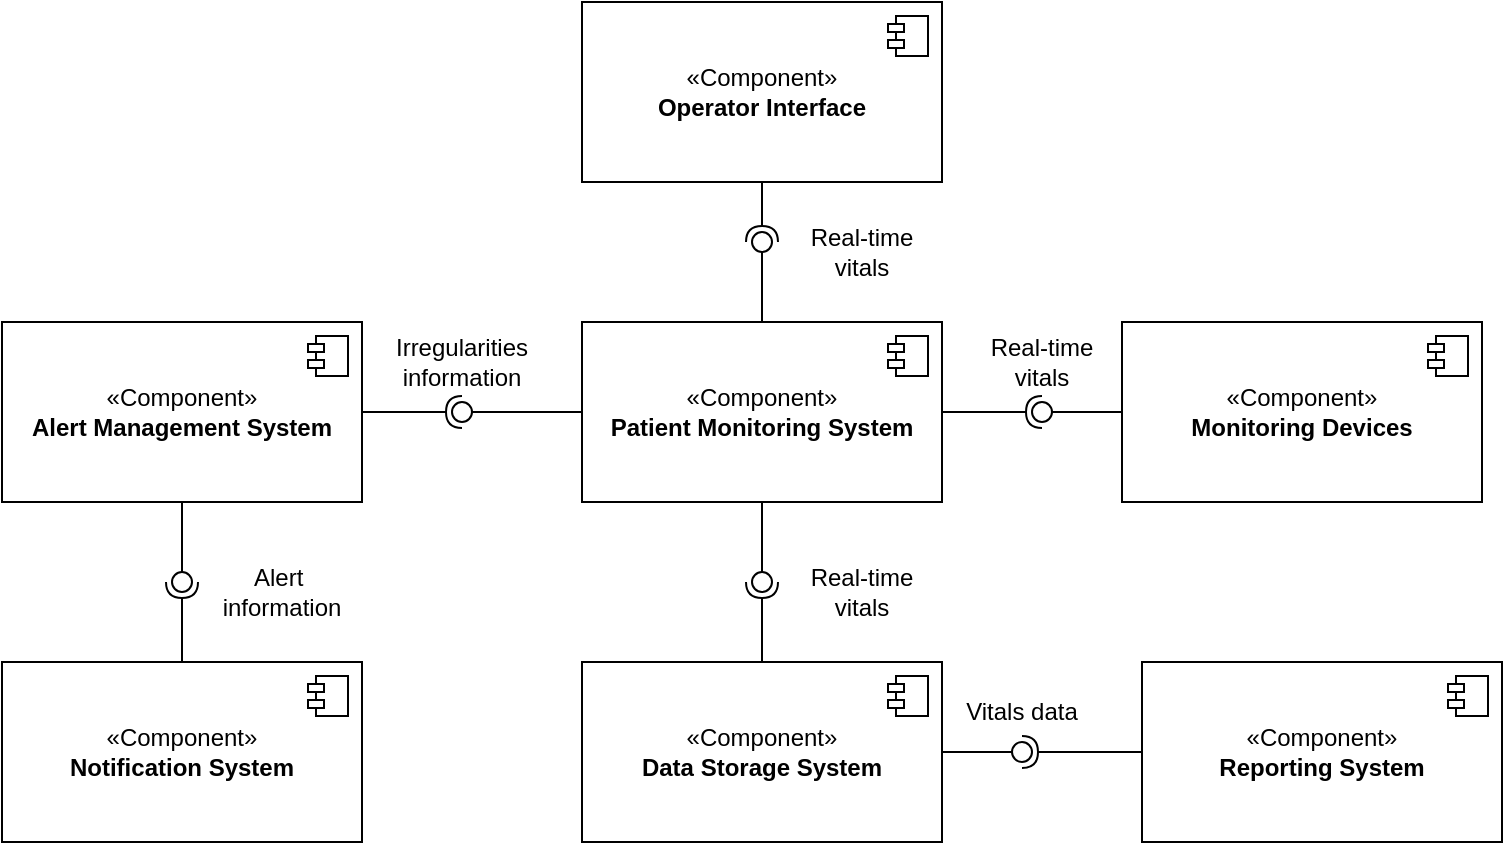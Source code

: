 <mxfile version="24.8.3">
  <diagram name="Страница — 1" id="ga42qzcF0dYPDyCzxGdY">
    <mxGraphModel dx="880" dy="468" grid="1" gridSize="10" guides="1" tooltips="1" connect="1" arrows="1" fold="1" page="1" pageScale="1" pageWidth="827" pageHeight="1169" math="0" shadow="0">
      <root>
        <mxCell id="0" />
        <mxCell id="1" parent="0" />
        <mxCell id="_-qzljlEkIvBL5XPAo0N-1" value="«Component»&lt;br&gt;&lt;b&gt;Patient Monitoring System&lt;/b&gt;" style="html=1;dropTarget=0;whiteSpace=wrap;" parent="1" vertex="1">
          <mxGeometry x="340" y="180" width="180" height="90" as="geometry" />
        </mxCell>
        <mxCell id="_-qzljlEkIvBL5XPAo0N-2" value="" style="shape=module;jettyWidth=8;jettyHeight=4;" parent="_-qzljlEkIvBL5XPAo0N-1" vertex="1">
          <mxGeometry x="1" width="20" height="20" relative="1" as="geometry">
            <mxPoint x="-27" y="7" as="offset" />
          </mxGeometry>
        </mxCell>
        <mxCell id="_-qzljlEkIvBL5XPAo0N-3" value="«Component»&lt;br&gt;&lt;b&gt;Monitoring Devices&lt;/b&gt;" style="html=1;dropTarget=0;whiteSpace=wrap;" parent="1" vertex="1">
          <mxGeometry x="610" y="180" width="180" height="90" as="geometry" />
        </mxCell>
        <mxCell id="_-qzljlEkIvBL5XPAo0N-4" value="" style="shape=module;jettyWidth=8;jettyHeight=4;" parent="_-qzljlEkIvBL5XPAo0N-3" vertex="1">
          <mxGeometry x="1" width="20" height="20" relative="1" as="geometry">
            <mxPoint x="-27" y="7" as="offset" />
          </mxGeometry>
        </mxCell>
        <mxCell id="_-qzljlEkIvBL5XPAo0N-5" value="«Component»&lt;br&gt;&lt;b&gt;Data Storage System&lt;/b&gt;" style="html=1;dropTarget=0;whiteSpace=wrap;" parent="1" vertex="1">
          <mxGeometry x="340" y="350" width="180" height="90" as="geometry" />
        </mxCell>
        <mxCell id="_-qzljlEkIvBL5XPAo0N-6" value="" style="shape=module;jettyWidth=8;jettyHeight=4;" parent="_-qzljlEkIvBL5XPAo0N-5" vertex="1">
          <mxGeometry x="1" width="20" height="20" relative="1" as="geometry">
            <mxPoint x="-27" y="7" as="offset" />
          </mxGeometry>
        </mxCell>
        <mxCell id="_-qzljlEkIvBL5XPAo0N-7" value="«Component»&lt;br&gt;&lt;b&gt;Operator Interface&lt;/b&gt;" style="html=1;dropTarget=0;whiteSpace=wrap;" parent="1" vertex="1">
          <mxGeometry x="340" y="20" width="180" height="90" as="geometry" />
        </mxCell>
        <mxCell id="_-qzljlEkIvBL5XPAo0N-8" value="" style="shape=module;jettyWidth=8;jettyHeight=4;" parent="_-qzljlEkIvBL5XPAo0N-7" vertex="1">
          <mxGeometry x="1" width="20" height="20" relative="1" as="geometry">
            <mxPoint x="-27" y="7" as="offset" />
          </mxGeometry>
        </mxCell>
        <mxCell id="_-qzljlEkIvBL5XPAo0N-9" value="«Component»&lt;br&gt;&lt;b&gt;Notification System&lt;/b&gt;" style="html=1;dropTarget=0;whiteSpace=wrap;" parent="1" vertex="1">
          <mxGeometry x="50" y="350" width="180" height="90" as="geometry" />
        </mxCell>
        <mxCell id="_-qzljlEkIvBL5XPAo0N-10" value="" style="shape=module;jettyWidth=8;jettyHeight=4;" parent="_-qzljlEkIvBL5XPAo0N-9" vertex="1">
          <mxGeometry x="1" width="20" height="20" relative="1" as="geometry">
            <mxPoint x="-27" y="7" as="offset" />
          </mxGeometry>
        </mxCell>
        <mxCell id="_-qzljlEkIvBL5XPAo0N-11" value="«Component»&lt;br&gt;&lt;b&gt;Alert Management System&lt;/b&gt;" style="html=1;dropTarget=0;whiteSpace=wrap;" parent="1" vertex="1">
          <mxGeometry x="50" y="180" width="180" height="90" as="geometry" />
        </mxCell>
        <mxCell id="_-qzljlEkIvBL5XPAo0N-12" value="" style="shape=module;jettyWidth=8;jettyHeight=4;" parent="_-qzljlEkIvBL5XPAo0N-11" vertex="1">
          <mxGeometry x="1" width="20" height="20" relative="1" as="geometry">
            <mxPoint x="-27" y="7" as="offset" />
          </mxGeometry>
        </mxCell>
        <mxCell id="_-qzljlEkIvBL5XPAo0N-13" value="«Component»&lt;br&gt;&lt;b&gt;Reporting&amp;nbsp;System&lt;/b&gt;" style="html=1;dropTarget=0;whiteSpace=wrap;" parent="1" vertex="1">
          <mxGeometry x="620" y="350" width="180" height="90" as="geometry" />
        </mxCell>
        <mxCell id="_-qzljlEkIvBL5XPAo0N-14" value="" style="shape=module;jettyWidth=8;jettyHeight=4;" parent="_-qzljlEkIvBL5XPAo0N-13" vertex="1">
          <mxGeometry x="1" width="20" height="20" relative="1" as="geometry">
            <mxPoint x="-27" y="7" as="offset" />
          </mxGeometry>
        </mxCell>
        <mxCell id="_-qzljlEkIvBL5XPAo0N-16" value="" style="rounded=0;orthogonalLoop=1;jettySize=auto;html=1;endArrow=halfCircle;endFill=0;endSize=6;strokeWidth=1;sketch=0;exitX=0.5;exitY=0;exitDx=0;exitDy=0;" parent="1" source="_-qzljlEkIvBL5XPAo0N-5" edge="1">
          <mxGeometry relative="1" as="geometry">
            <mxPoint x="430" y="350" as="sourcePoint" />
            <mxPoint x="430" y="310" as="targetPoint" />
          </mxGeometry>
        </mxCell>
        <mxCell id="_-qzljlEkIvBL5XPAo0N-17" value="" style="rounded=0;orthogonalLoop=1;jettySize=auto;html=1;endArrow=oval;endFill=0;sketch=0;sourcePerimeterSpacing=0;targetPerimeterSpacing=0;endSize=10;exitX=0.5;exitY=1;exitDx=0;exitDy=0;" parent="1" source="_-qzljlEkIvBL5XPAo0N-1" edge="1">
          <mxGeometry relative="1" as="geometry">
            <mxPoint x="390" y="245" as="sourcePoint" />
            <mxPoint x="430" y="310" as="targetPoint" />
            <Array as="points" />
          </mxGeometry>
        </mxCell>
        <mxCell id="_-qzljlEkIvBL5XPAo0N-18" value="" style="ellipse;whiteSpace=wrap;html=1;align=center;aspect=fixed;fillColor=none;strokeColor=none;resizable=0;perimeter=centerPerimeter;rotatable=0;allowArrows=0;points=[];outlineConnect=1;" parent="1" vertex="1">
          <mxGeometry x="460" y="300" width="10" height="10" as="geometry" />
        </mxCell>
        <mxCell id="_-qzljlEkIvBL5XPAo0N-20" value="" style="rounded=0;orthogonalLoop=1;jettySize=auto;html=1;endArrow=halfCircle;endFill=0;endSize=6;strokeWidth=1;sketch=0;exitX=1;exitY=0.5;exitDx=0;exitDy=0;" parent="1" source="_-qzljlEkIvBL5XPAo0N-1" edge="1">
          <mxGeometry relative="1" as="geometry">
            <mxPoint x="530" y="225" as="sourcePoint" />
            <mxPoint x="570" y="225" as="targetPoint" />
          </mxGeometry>
        </mxCell>
        <mxCell id="_-qzljlEkIvBL5XPAo0N-21" value="" style="rounded=0;orthogonalLoop=1;jettySize=auto;html=1;endArrow=oval;endFill=0;sketch=0;sourcePerimeterSpacing=0;targetPerimeterSpacing=0;endSize=10;exitX=0;exitY=0.5;exitDx=0;exitDy=0;" parent="1" source="_-qzljlEkIvBL5XPAo0N-3" edge="1">
          <mxGeometry relative="1" as="geometry">
            <mxPoint x="390" y="245" as="sourcePoint" />
            <mxPoint x="570" y="225" as="targetPoint" />
          </mxGeometry>
        </mxCell>
        <mxCell id="_-qzljlEkIvBL5XPAo0N-22" value="" style="ellipse;whiteSpace=wrap;html=1;align=center;aspect=fixed;fillColor=none;strokeColor=none;resizable=0;perimeter=centerPerimeter;rotatable=0;allowArrows=0;points=[];outlineConnect=1;" parent="1" vertex="1">
          <mxGeometry x="405" y="240" width="10" height="10" as="geometry" />
        </mxCell>
        <mxCell id="_-qzljlEkIvBL5XPAo0N-24" value="" style="rounded=0;orthogonalLoop=1;jettySize=auto;html=1;endArrow=halfCircle;endFill=0;endSize=6;strokeWidth=1;sketch=0;exitX=0.5;exitY=1;exitDx=0;exitDy=0;" parent="1" source="_-qzljlEkIvBL5XPAo0N-7" edge="1">
          <mxGeometry relative="1" as="geometry">
            <mxPoint x="430" y="245" as="sourcePoint" />
            <mxPoint x="430" y="140" as="targetPoint" />
          </mxGeometry>
        </mxCell>
        <mxCell id="_-qzljlEkIvBL5XPAo0N-25" value="" style="rounded=0;orthogonalLoop=1;jettySize=auto;html=1;endArrow=oval;endFill=0;sketch=0;sourcePerimeterSpacing=0;targetPerimeterSpacing=0;endSize=10;exitX=0.5;exitY=0;exitDx=0;exitDy=0;" parent="1" source="_-qzljlEkIvBL5XPAo0N-1" edge="1">
          <mxGeometry relative="1" as="geometry">
            <mxPoint x="390" y="245" as="sourcePoint" />
            <mxPoint x="430" y="140" as="targetPoint" />
          </mxGeometry>
        </mxCell>
        <mxCell id="_-qzljlEkIvBL5XPAo0N-26" value="" style="ellipse;whiteSpace=wrap;html=1;align=center;aspect=fixed;fillColor=none;strokeColor=none;resizable=0;perimeter=centerPerimeter;rotatable=0;allowArrows=0;points=[];outlineConnect=1;" parent="1" vertex="1">
          <mxGeometry x="405" y="240" width="10" height="10" as="geometry" />
        </mxCell>
        <mxCell id="_-qzljlEkIvBL5XPAo0N-27" value="" style="rounded=0;orthogonalLoop=1;jettySize=auto;html=1;endArrow=halfCircle;endFill=0;endSize=6;strokeWidth=1;sketch=0;exitX=1;exitY=0.5;exitDx=0;exitDy=0;" parent="1" source="_-qzljlEkIvBL5XPAo0N-11" edge="1">
          <mxGeometry relative="1" as="geometry">
            <mxPoint x="430" y="245" as="sourcePoint" />
            <mxPoint x="280" y="225" as="targetPoint" />
          </mxGeometry>
        </mxCell>
        <mxCell id="_-qzljlEkIvBL5XPAo0N-28" value="" style="rounded=0;orthogonalLoop=1;jettySize=auto;html=1;endArrow=oval;endFill=0;sketch=0;sourcePerimeterSpacing=0;targetPerimeterSpacing=0;endSize=10;exitX=0;exitY=0.5;exitDx=0;exitDy=0;" parent="1" source="_-qzljlEkIvBL5XPAo0N-1" edge="1">
          <mxGeometry relative="1" as="geometry">
            <mxPoint x="390" y="245" as="sourcePoint" />
            <mxPoint x="280" y="225" as="targetPoint" />
          </mxGeometry>
        </mxCell>
        <mxCell id="_-qzljlEkIvBL5XPAo0N-29" value="" style="ellipse;whiteSpace=wrap;html=1;align=center;aspect=fixed;fillColor=none;strokeColor=none;resizable=0;perimeter=centerPerimeter;rotatable=0;allowArrows=0;points=[];outlineConnect=1;" parent="1" vertex="1">
          <mxGeometry x="405" y="240" width="10" height="10" as="geometry" />
        </mxCell>
        <mxCell id="_-qzljlEkIvBL5XPAo0N-30" value="" style="rounded=0;orthogonalLoop=1;jettySize=auto;html=1;endArrow=halfCircle;endFill=0;endSize=6;strokeWidth=1;sketch=0;exitX=0;exitY=0.5;exitDx=0;exitDy=0;" parent="1" source="_-qzljlEkIvBL5XPAo0N-13" edge="1">
          <mxGeometry relative="1" as="geometry">
            <mxPoint x="550" y="320" as="sourcePoint" />
            <mxPoint x="560" y="395" as="targetPoint" />
          </mxGeometry>
        </mxCell>
        <mxCell id="_-qzljlEkIvBL5XPAo0N-31" value="" style="rounded=0;orthogonalLoop=1;jettySize=auto;html=1;endArrow=oval;endFill=0;sketch=0;sourcePerimeterSpacing=0;targetPerimeterSpacing=0;endSize=10;exitX=1;exitY=0.5;exitDx=0;exitDy=0;" parent="1" source="_-qzljlEkIvBL5XPAo0N-5" edge="1">
          <mxGeometry relative="1" as="geometry">
            <mxPoint x="540" y="310" as="sourcePoint" />
            <mxPoint x="560" y="395" as="targetPoint" />
          </mxGeometry>
        </mxCell>
        <mxCell id="_-qzljlEkIvBL5XPAo0N-32" value="" style="ellipse;whiteSpace=wrap;html=1;align=center;aspect=fixed;fillColor=none;strokeColor=none;resizable=0;perimeter=centerPerimeter;rotatable=0;allowArrows=0;points=[];outlineConnect=1;" parent="1" vertex="1">
          <mxGeometry x="405" y="340" width="10" height="10" as="geometry" />
        </mxCell>
        <mxCell id="_-qzljlEkIvBL5XPAo0N-33" value="" style="rounded=0;orthogonalLoop=1;jettySize=auto;html=1;endArrow=halfCircle;endFill=0;endSize=6;strokeWidth=1;sketch=0;exitX=0.5;exitY=0;exitDx=0;exitDy=0;" parent="1" source="_-qzljlEkIvBL5XPAo0N-9" edge="1">
          <mxGeometry relative="1" as="geometry">
            <mxPoint x="430" y="245" as="sourcePoint" />
            <mxPoint x="140" y="310" as="targetPoint" />
          </mxGeometry>
        </mxCell>
        <mxCell id="_-qzljlEkIvBL5XPAo0N-34" value="" style="rounded=0;orthogonalLoop=1;jettySize=auto;html=1;endArrow=oval;endFill=0;sketch=0;sourcePerimeterSpacing=0;targetPerimeterSpacing=0;endSize=10;exitX=0.5;exitY=1;exitDx=0;exitDy=0;" parent="1" source="_-qzljlEkIvBL5XPAo0N-11" edge="1">
          <mxGeometry relative="1" as="geometry">
            <mxPoint x="390" y="245" as="sourcePoint" />
            <mxPoint x="140" y="310" as="targetPoint" />
          </mxGeometry>
        </mxCell>
        <mxCell id="_-qzljlEkIvBL5XPAo0N-35" value="" style="ellipse;whiteSpace=wrap;html=1;align=center;aspect=fixed;fillColor=none;strokeColor=none;resizable=0;perimeter=centerPerimeter;rotatable=0;allowArrows=0;points=[];outlineConnect=1;" parent="1" vertex="1">
          <mxGeometry x="405" y="240" width="10" height="10" as="geometry" />
        </mxCell>
        <mxCell id="lIl5ft34WkOeI8g9TdbY-7" value="Vitals data" style="text;html=1;align=center;verticalAlign=middle;whiteSpace=wrap;rounded=0;" vertex="1" parent="1">
          <mxGeometry x="530" y="360" width="60" height="30" as="geometry" />
        </mxCell>
        <mxCell id="lIl5ft34WkOeI8g9TdbY-8" value="Irregularities&lt;div&gt;information&lt;/div&gt;" style="text;html=1;align=center;verticalAlign=middle;whiteSpace=wrap;rounded=0;" vertex="1" parent="1">
          <mxGeometry x="250" y="185" width="60" height="30" as="geometry" />
        </mxCell>
        <mxCell id="lIl5ft34WkOeI8g9TdbY-9" value="Real-time vitals" style="text;html=1;align=center;verticalAlign=middle;whiteSpace=wrap;rounded=0;" vertex="1" parent="1">
          <mxGeometry x="450" y="130" width="60" height="30" as="geometry" />
        </mxCell>
        <mxCell id="lIl5ft34WkOeI8g9TdbY-10" value="Real-time vitals" style="text;html=1;align=center;verticalAlign=middle;whiteSpace=wrap;rounded=0;" vertex="1" parent="1">
          <mxGeometry x="450" y="300" width="60" height="30" as="geometry" />
        </mxCell>
        <mxCell id="lIl5ft34WkOeI8g9TdbY-12" value="Real-time vitals" style="text;html=1;align=center;verticalAlign=middle;whiteSpace=wrap;rounded=0;" vertex="1" parent="1">
          <mxGeometry x="540" y="185" width="60" height="30" as="geometry" />
        </mxCell>
        <mxCell id="lIl5ft34WkOeI8g9TdbY-13" value="Alert&amp;nbsp;&lt;div&gt;information&lt;/div&gt;" style="text;html=1;align=center;verticalAlign=middle;whiteSpace=wrap;rounded=0;" vertex="1" parent="1">
          <mxGeometry x="160" y="300" width="60" height="30" as="geometry" />
        </mxCell>
      </root>
    </mxGraphModel>
  </diagram>
</mxfile>
